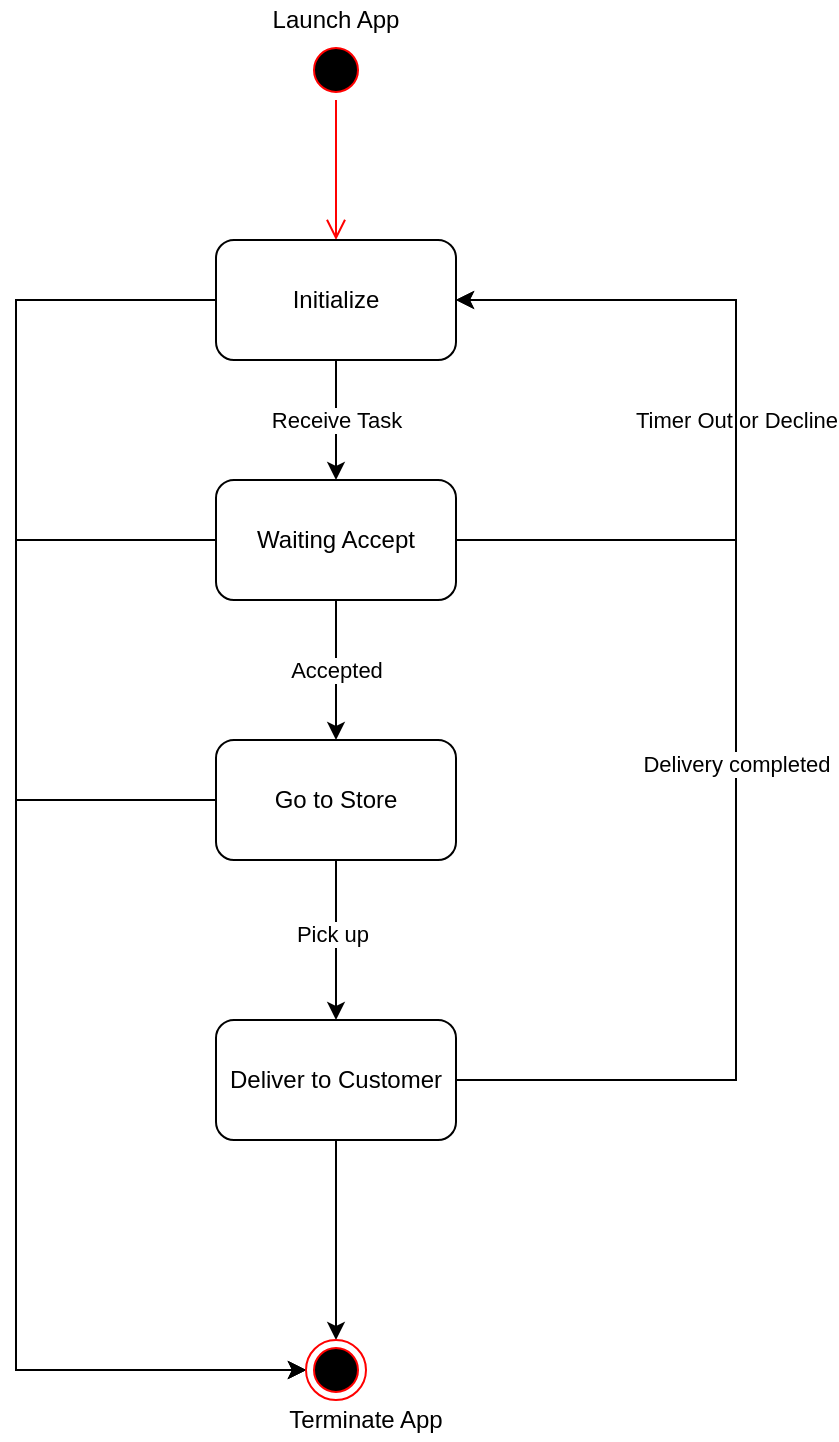 <mxfile version="18.0.7" type="github" pages="3">
  <diagram id="3SyprcpHxa9v9pUFkzcj" name="status">
    <mxGraphModel dx="952" dy="740" grid="1" gridSize="10" guides="1" tooltips="1" connect="1" arrows="1" fold="1" page="1" pageScale="1" pageWidth="1100" pageHeight="850" math="0" shadow="0">
      <root>
        <mxCell id="0" />
        <mxCell id="1" parent="0" />
        <mxCell id="i3gZExjQcRAgi3sSbV-m-11" value="Accepted" style="edgeStyle=orthogonalEdgeStyle;rounded=0;orthogonalLoop=1;jettySize=auto;html=1;" parent="1" source="i3gZExjQcRAgi3sSbV-m-1" target="i3gZExjQcRAgi3sSbV-m-5" edge="1">
          <mxGeometry relative="1" as="geometry" />
        </mxCell>
        <mxCell id="i3gZExjQcRAgi3sSbV-m-14" style="edgeStyle=orthogonalEdgeStyle;rounded=0;orthogonalLoop=1;jettySize=auto;html=1;entryX=0;entryY=0.5;entryDx=0;entryDy=0;" parent="1" source="i3gZExjQcRAgi3sSbV-m-1" target="i3gZExjQcRAgi3sSbV-m-8" edge="1">
          <mxGeometry relative="1" as="geometry">
            <Array as="points">
              <mxPoint x="120" y="300" />
              <mxPoint x="120" y="715" />
            </Array>
          </mxGeometry>
        </mxCell>
        <mxCell id="i3gZExjQcRAgi3sSbV-m-16" value="Timer Out or Decline" style="edgeStyle=orthogonalEdgeStyle;rounded=0;orthogonalLoop=1;jettySize=auto;html=1;entryX=1;entryY=0.5;entryDx=0;entryDy=0;" parent="1" source="i3gZExjQcRAgi3sSbV-m-1" target="i3gZExjQcRAgi3sSbV-m-7" edge="1">
          <mxGeometry relative="1" as="geometry">
            <Array as="points">
              <mxPoint x="480" y="300" />
              <mxPoint x="480" y="180" />
            </Array>
          </mxGeometry>
        </mxCell>
        <mxCell id="i3gZExjQcRAgi3sSbV-m-1" value="Waiting Accept" style="rounded=1;whiteSpace=wrap;html=1;" parent="1" vertex="1">
          <mxGeometry x="220" y="270" width="120" height="60" as="geometry" />
        </mxCell>
        <mxCell id="i3gZExjQcRAgi3sSbV-m-2" value="" style="ellipse;html=1;shape=startState;fillColor=#000000;strokeColor=#ff0000;" parent="1" vertex="1">
          <mxGeometry x="265" y="50" width="30" height="30" as="geometry" />
        </mxCell>
        <mxCell id="i3gZExjQcRAgi3sSbV-m-3" value="" style="edgeStyle=orthogonalEdgeStyle;html=1;verticalAlign=bottom;endArrow=open;endSize=8;strokeColor=#ff0000;entryX=0.5;entryY=0;entryDx=0;entryDy=0;" parent="1" source="i3gZExjQcRAgi3sSbV-m-2" target="i3gZExjQcRAgi3sSbV-m-7" edge="1">
          <mxGeometry relative="1" as="geometry">
            <mxPoint x="280" y="130" as="targetPoint" />
          </mxGeometry>
        </mxCell>
        <mxCell id="i3gZExjQcRAgi3sSbV-m-12" style="edgeStyle=orthogonalEdgeStyle;rounded=0;orthogonalLoop=1;jettySize=auto;html=1;entryX=0.5;entryY=0;entryDx=0;entryDy=0;" parent="1" source="i3gZExjQcRAgi3sSbV-m-5" target="i3gZExjQcRAgi3sSbV-m-6" edge="1">
          <mxGeometry relative="1" as="geometry" />
        </mxCell>
        <mxCell id="i3gZExjQcRAgi3sSbV-m-17" value="Pick up" style="edgeLabel;html=1;align=center;verticalAlign=middle;resizable=0;points=[];" parent="i3gZExjQcRAgi3sSbV-m-12" vertex="1" connectable="0">
          <mxGeometry x="-0.075" y="-2" relative="1" as="geometry">
            <mxPoint as="offset" />
          </mxGeometry>
        </mxCell>
        <mxCell id="i3gZExjQcRAgi3sSbV-m-15" style="edgeStyle=orthogonalEdgeStyle;rounded=0;orthogonalLoop=1;jettySize=auto;html=1;entryX=0;entryY=0.5;entryDx=0;entryDy=0;" parent="1" source="i3gZExjQcRAgi3sSbV-m-5" target="i3gZExjQcRAgi3sSbV-m-8" edge="1">
          <mxGeometry relative="1" as="geometry">
            <Array as="points">
              <mxPoint x="120" y="430" />
              <mxPoint x="120" y="715" />
            </Array>
          </mxGeometry>
        </mxCell>
        <mxCell id="i3gZExjQcRAgi3sSbV-m-5" value="Go to Store" style="rounded=1;whiteSpace=wrap;html=1;" parent="1" vertex="1">
          <mxGeometry x="220" y="400" width="120" height="60" as="geometry" />
        </mxCell>
        <mxCell id="i3gZExjQcRAgi3sSbV-m-13" style="edgeStyle=orthogonalEdgeStyle;rounded=0;orthogonalLoop=1;jettySize=auto;html=1;entryX=0.5;entryY=0;entryDx=0;entryDy=0;" parent="1" source="i3gZExjQcRAgi3sSbV-m-6" target="i3gZExjQcRAgi3sSbV-m-8" edge="1">
          <mxGeometry relative="1" as="geometry" />
        </mxCell>
        <mxCell id="i3gZExjQcRAgi3sSbV-m-19" style="edgeStyle=orthogonalEdgeStyle;rounded=0;orthogonalLoop=1;jettySize=auto;html=1;entryX=1;entryY=0.5;entryDx=0;entryDy=0;" parent="1" source="i3gZExjQcRAgi3sSbV-m-6" target="i3gZExjQcRAgi3sSbV-m-7" edge="1">
          <mxGeometry relative="1" as="geometry">
            <Array as="points">
              <mxPoint x="480" y="570" />
              <mxPoint x="480" y="180" />
            </Array>
          </mxGeometry>
        </mxCell>
        <mxCell id="i3gZExjQcRAgi3sSbV-m-20" value="Delivery completed" style="edgeLabel;html=1;align=center;verticalAlign=middle;resizable=0;points=[];" parent="i3gZExjQcRAgi3sSbV-m-19" vertex="1" connectable="0">
          <mxGeometry x="-0.11" relative="1" as="geometry">
            <mxPoint as="offset" />
          </mxGeometry>
        </mxCell>
        <mxCell id="i3gZExjQcRAgi3sSbV-m-6" value="Deliver to Customer" style="rounded=1;whiteSpace=wrap;html=1;" parent="1" vertex="1">
          <mxGeometry x="220" y="540" width="120" height="60" as="geometry" />
        </mxCell>
        <mxCell id="i3gZExjQcRAgi3sSbV-m-9" style="edgeStyle=orthogonalEdgeStyle;rounded=0;orthogonalLoop=1;jettySize=auto;html=1;entryX=0;entryY=0.5;entryDx=0;entryDy=0;" parent="1" source="i3gZExjQcRAgi3sSbV-m-7" target="i3gZExjQcRAgi3sSbV-m-8" edge="1">
          <mxGeometry relative="1" as="geometry">
            <mxPoint x="50" y="711" as="targetPoint" />
            <Array as="points">
              <mxPoint x="120" y="180" />
              <mxPoint x="120" y="715" />
            </Array>
          </mxGeometry>
        </mxCell>
        <mxCell id="i3gZExjQcRAgi3sSbV-m-10" value="Receive Task" style="edgeStyle=orthogonalEdgeStyle;rounded=0;orthogonalLoop=1;jettySize=auto;html=1;entryX=0.5;entryY=0;entryDx=0;entryDy=0;" parent="1" source="i3gZExjQcRAgi3sSbV-m-7" target="i3gZExjQcRAgi3sSbV-m-1" edge="1">
          <mxGeometry relative="1" as="geometry" />
        </mxCell>
        <mxCell id="i3gZExjQcRAgi3sSbV-m-7" value="Initialize" style="rounded=1;whiteSpace=wrap;html=1;" parent="1" vertex="1">
          <mxGeometry x="220" y="150" width="120" height="60" as="geometry" />
        </mxCell>
        <mxCell id="i3gZExjQcRAgi3sSbV-m-8" value="" style="ellipse;html=1;shape=endState;fillColor=#000000;strokeColor=#ff0000;" parent="1" vertex="1">
          <mxGeometry x="265" y="700" width="30" height="30" as="geometry" />
        </mxCell>
        <mxCell id="i3gZExjQcRAgi3sSbV-m-21" value="Launch App" style="text;html=1;strokeColor=none;fillColor=none;align=center;verticalAlign=middle;whiteSpace=wrap;rounded=0;" parent="1" vertex="1">
          <mxGeometry x="230" y="30" width="100" height="20" as="geometry" />
        </mxCell>
        <mxCell id="i3gZExjQcRAgi3sSbV-m-23" value="Terminate App" style="text;html=1;strokeColor=none;fillColor=none;align=center;verticalAlign=middle;whiteSpace=wrap;rounded=0;" parent="1" vertex="1">
          <mxGeometry x="240" y="730" width="110" height="20" as="geometry" />
        </mxCell>
      </root>
    </mxGraphModel>
  </diagram>
  <diagram id="gtou46zGX1QCLSLipSyE" name="Layer">
    <mxGraphModel dx="952" dy="740" grid="1" gridSize="10" guides="1" tooltips="1" connect="1" arrows="1" fold="1" page="1" pageScale="1" pageWidth="1100" pageHeight="850" math="0" shadow="0">
      <root>
        <mxCell id="DPVgUZX1APURNlut0-wl-0" />
        <mxCell id="DPVgUZX1APURNlut0-wl-1" parent="DPVgUZX1APURNlut0-wl-0" />
        <mxCell id="DPVgUZX1APURNlut0-wl-3" value="" style="rounded=0;whiteSpace=wrap;html=1;fillColor=#dae8fc;strokeColor=#6c8ebf;" parent="DPVgUZX1APURNlut0-wl-1" vertex="1">
          <mxGeometry x="240" y="140" width="400" height="535" as="geometry" />
        </mxCell>
        <mxCell id="DPVgUZX1APURNlut0-wl-4" value="" style="rounded=0;whiteSpace=wrap;html=1;fillColor=#ffe6cc;strokeColor=#d79b00;" parent="DPVgUZX1APURNlut0-wl-1" vertex="1">
          <mxGeometry x="310" y="158" width="400" height="535" as="geometry" />
        </mxCell>
        <mxCell id="DPVgUZX1APURNlut0-wl-5" value="" style="rounded=0;whiteSpace=wrap;html=1;fillColor=#d5e8d4;strokeColor=#82b366;" parent="DPVgUZX1APURNlut0-wl-1" vertex="1">
          <mxGeometry x="380" y="180" width="400" height="535" as="geometry" />
        </mxCell>
        <mxCell id="DPVgUZX1APURNlut0-wl-8" style="edgeStyle=orthogonalEdgeStyle;rounded=0;orthogonalLoop=1;jettySize=auto;html=1;entryX=0;entryY=0.234;entryDx=0;entryDy=0;entryPerimeter=0;fontSize=14;" parent="DPVgUZX1APURNlut0-wl-1" source="DPVgUZX1APURNlut0-wl-7" target="DPVgUZX1APURNlut0-wl-3" edge="1">
          <mxGeometry relative="1" as="geometry" />
        </mxCell>
        <mxCell id="DPVgUZX1APURNlut0-wl-7" value="Map View" style="text;html=1;fillColor=none;align=center;verticalAlign=middle;whiteSpace=wrap;rounded=0;fontStyle=1;fontSize=14;strokeColor=#000000;" parent="DPVgUZX1APURNlut0-wl-1" vertex="1">
          <mxGeometry x="20" y="240" width="120" height="50" as="geometry" />
        </mxCell>
        <mxCell id="DPVgUZX1APURNlut0-wl-10" style="edgeStyle=orthogonalEdgeStyle;rounded=0;orthogonalLoop=1;jettySize=auto;html=1;entryX=0.003;entryY=0.443;entryDx=0;entryDy=0;entryPerimeter=0;fontSize=14;" parent="DPVgUZX1APURNlut0-wl-1" source="DPVgUZX1APURNlut0-wl-9" target="DPVgUZX1APURNlut0-wl-4" edge="1">
          <mxGeometry relative="1" as="geometry" />
        </mxCell>
        <mxCell id="DPVgUZX1APURNlut0-wl-9" value="Data View" style="text;html=1;fillColor=none;align=center;verticalAlign=middle;whiteSpace=wrap;rounded=0;fontStyle=1;fontSize=14;strokeColor=#000000;" parent="DPVgUZX1APURNlut0-wl-1" vertex="1">
          <mxGeometry x="20" y="370" width="120" height="50" as="geometry" />
        </mxCell>
        <mxCell id="DPVgUZX1APURNlut0-wl-12" style="edgeStyle=orthogonalEdgeStyle;rounded=0;orthogonalLoop=1;jettySize=auto;html=1;entryX=-0.002;entryY=0.645;entryDx=0;entryDy=0;entryPerimeter=0;fontSize=14;" parent="DPVgUZX1APURNlut0-wl-1" source="DPVgUZX1APURNlut0-wl-11" target="DPVgUZX1APURNlut0-wl-5" edge="1">
          <mxGeometry relative="1" as="geometry" />
        </mxCell>
        <mxCell id="DPVgUZX1APURNlut0-wl-11" value="Alert/Popup View" style="text;html=1;fillColor=none;align=center;verticalAlign=middle;whiteSpace=wrap;rounded=0;fontStyle=1;fontSize=14;strokeColor=#000000;" parent="DPVgUZX1APURNlut0-wl-1" vertex="1">
          <mxGeometry x="20" y="500" width="120" height="50" as="geometry" />
        </mxCell>
      </root>
    </mxGraphModel>
  </diagram>
  <diagram id="u4hNYogOvnCquQkuKedv" name="event">
    <mxGraphModel dx="952" dy="740" grid="1" gridSize="10" guides="1" tooltips="1" connect="1" arrows="1" fold="1" page="1" pageScale="1" pageWidth="1100" pageHeight="850" math="0" shadow="0">
      <root>
        <mxCell id="sNLeW46Lzk7iC-Mk6fb0-0" />
        <mxCell id="sNLeW46Lzk7iC-Mk6fb0-1" parent="sNLeW46Lzk7iC-Mk6fb0-0" />
        <mxCell id="Lvlu1L-vkbJUihA7xlHj-0" value="Event/Notify" style="ellipse;whiteSpace=wrap;html=1;" parent="sNLeW46Lzk7iC-Mk6fb0-1" vertex="1">
          <mxGeometry x="380" y="270" width="120" height="80" as="geometry" />
        </mxCell>
        <mxCell id="Lvlu1L-vkbJUihA7xlHj-10" style="edgeStyle=orthogonalEdgeStyle;rounded=0;orthogonalLoop=1;jettySize=auto;html=1;startArrow=classic;startFill=1;" parent="sNLeW46Lzk7iC-Mk6fb0-1" source="Lvlu1L-vkbJUihA7xlHj-1" edge="1">
          <mxGeometry relative="1" as="geometry">
            <mxPoint x="380" y="310" as="targetPoint" />
            <Array as="points">
              <mxPoint x="260" y="310" />
            </Array>
          </mxGeometry>
        </mxCell>
        <mxCell id="Lvlu1L-vkbJUihA7xlHj-1" value="Http/RTC" style="rounded=1;whiteSpace=wrap;html=1;" parent="sNLeW46Lzk7iC-Mk6fb0-1" vertex="1">
          <mxGeometry x="210" y="410" width="100" height="50" as="geometry" />
        </mxCell>
        <mxCell id="Lvlu1L-vkbJUihA7xlHj-11" style="edgeStyle=orthogonalEdgeStyle;rounded=0;orthogonalLoop=1;jettySize=auto;html=1;entryX=0.5;entryY=1;entryDx=0;entryDy=0;startArrow=classic;startFill=1;" parent="sNLeW46Lzk7iC-Mk6fb0-1" source="Lvlu1L-vkbJUihA7xlHj-2" target="Lvlu1L-vkbJUihA7xlHj-0" edge="1">
          <mxGeometry relative="1" as="geometry" />
        </mxCell>
        <mxCell id="Lvlu1L-vkbJUihA7xlHj-2" value="Location" style="rounded=1;whiteSpace=wrap;html=1;" parent="sNLeW46Lzk7iC-Mk6fb0-1" vertex="1">
          <mxGeometry x="390" y="410" width="100" height="50" as="geometry" />
        </mxCell>
        <mxCell id="Lvlu1L-vkbJUihA7xlHj-12" style="edgeStyle=orthogonalEdgeStyle;rounded=0;orthogonalLoop=1;jettySize=auto;html=1;startArrow=classic;startFill=1;" parent="sNLeW46Lzk7iC-Mk6fb0-1" source="Lvlu1L-vkbJUihA7xlHj-3" edge="1">
          <mxGeometry relative="1" as="geometry">
            <mxPoint x="500" y="310" as="targetPoint" />
            <Array as="points">
              <mxPoint x="620" y="310" />
            </Array>
          </mxGeometry>
        </mxCell>
        <mxCell id="Lvlu1L-vkbJUihA7xlHj-3" value="Timer" style="rounded=1;whiteSpace=wrap;html=1;" parent="sNLeW46Lzk7iC-Mk6fb0-1" vertex="1">
          <mxGeometry x="570" y="410" width="100" height="50" as="geometry" />
        </mxCell>
        <mxCell id="Lvlu1L-vkbJUihA7xlHj-7" style="edgeStyle=orthogonalEdgeStyle;rounded=0;orthogonalLoop=1;jettySize=auto;html=1;entryX=0;entryY=0.5;entryDx=0;entryDy=0;startArrow=classic;startFill=1;" parent="sNLeW46Lzk7iC-Mk6fb0-1" source="Lvlu1L-vkbJUihA7xlHj-4" target="Lvlu1L-vkbJUihA7xlHj-0" edge="1">
          <mxGeometry relative="1" as="geometry">
            <Array as="points">
              <mxPoint x="260" y="310" />
            </Array>
          </mxGeometry>
        </mxCell>
        <mxCell id="Lvlu1L-vkbJUihA7xlHj-4" value="View" style="rounded=1;whiteSpace=wrap;html=1;" parent="sNLeW46Lzk7iC-Mk6fb0-1" vertex="1">
          <mxGeometry x="210" y="160" width="100" height="50" as="geometry" />
        </mxCell>
        <mxCell id="Lvlu1L-vkbJUihA7xlHj-8" style="edgeStyle=orthogonalEdgeStyle;rounded=0;orthogonalLoop=1;jettySize=auto;html=1;entryX=0.5;entryY=0;entryDx=0;entryDy=0;startArrow=classic;startFill=1;" parent="sNLeW46Lzk7iC-Mk6fb0-1" source="Lvlu1L-vkbJUihA7xlHj-5" target="Lvlu1L-vkbJUihA7xlHj-0" edge="1">
          <mxGeometry relative="1" as="geometry" />
        </mxCell>
        <mxCell id="Lvlu1L-vkbJUihA7xlHj-5" value="Promotion" style="rounded=1;whiteSpace=wrap;html=1;" parent="sNLeW46Lzk7iC-Mk6fb0-1" vertex="1">
          <mxGeometry x="390" y="160" width="100" height="50" as="geometry" />
        </mxCell>
        <mxCell id="Lvlu1L-vkbJUihA7xlHj-9" style="edgeStyle=orthogonalEdgeStyle;rounded=0;orthogonalLoop=1;jettySize=auto;html=1;entryX=1;entryY=0.5;entryDx=0;entryDy=0;startArrow=classic;startFill=1;" parent="sNLeW46Lzk7iC-Mk6fb0-1" source="Lvlu1L-vkbJUihA7xlHj-6" target="Lvlu1L-vkbJUihA7xlHj-0" edge="1">
          <mxGeometry relative="1" as="geometry">
            <Array as="points">
              <mxPoint x="620" y="310" />
            </Array>
          </mxGeometry>
        </mxCell>
        <mxCell id="Lvlu1L-vkbJUihA7xlHj-6" value="Duty" style="rounded=1;whiteSpace=wrap;html=1;" parent="sNLeW46Lzk7iC-Mk6fb0-1" vertex="1">
          <mxGeometry x="570" y="160" width="100" height="50" as="geometry" />
        </mxCell>
      </root>
    </mxGraphModel>
  </diagram>
</mxfile>
